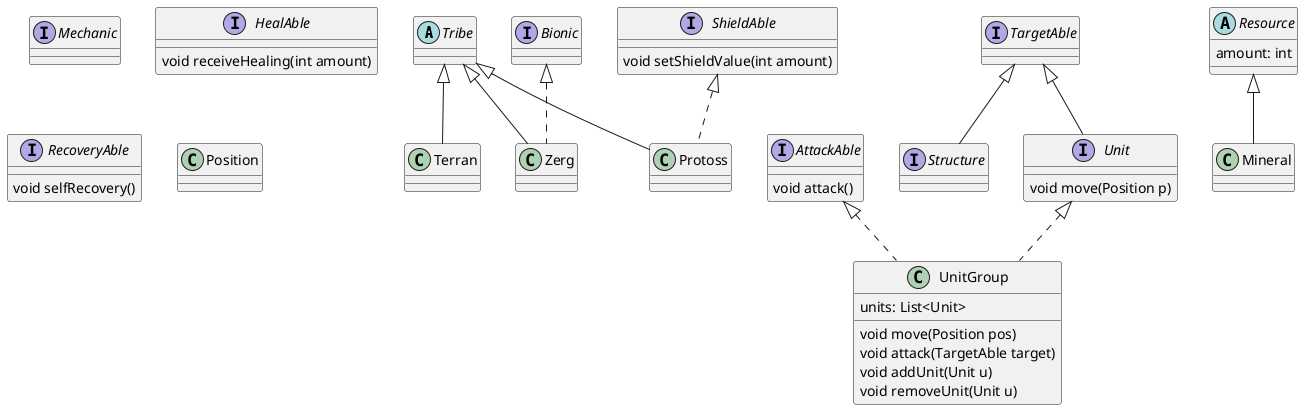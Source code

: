 @startuml
'https://plantuml.com/class-diagram

' 종족
abstract class Tribe

interface Bionic
interface Mechanic

class Terran extends Tribe
class Zerg extends Tribe implements Bionic
class Protoss extends Tribe implements ShieldAble

interface AttackAble {
    void attack()
}

interface HealAble {
    void receiveHealing(int amount)
}

interface RecoveryAble {
    void selfRecovery()
}

interface ShieldAble {
    void setShieldValue(int amount)
}

abstract class Resource {
   amount: int
}
class Mineral extends Resource

' 건물, 유닛 모두 공격할수 있으므로 interface 추가
interface TargetAble

' 건물
interface Structure extends TargetAble

' 유닛
interface Unit extends TargetAble {
    void move(Position p)
}

class Position

class UnitGroup implements Unit, AttackAble {
    units: List<Unit>

    void move(Position pos)
    void attack(TargetAble target)
    void addUnit(Unit u)
    void removeUnit(Unit u)
}

@enduml